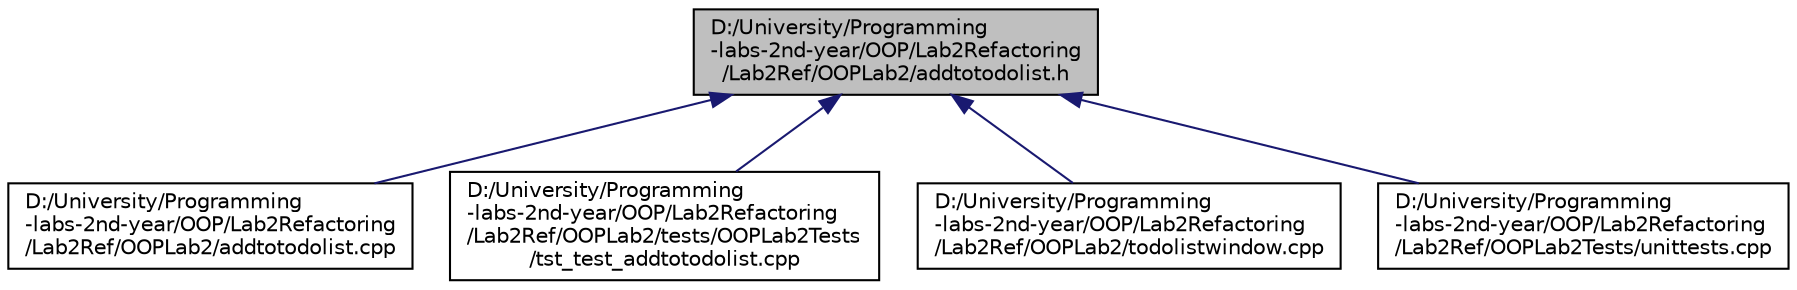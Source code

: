 digraph "D:/University/Programming-labs-2nd-year/OOP/Lab2Refactoring/Lab2Ref/OOPLab2/addtotodolist.h"
{
 // LATEX_PDF_SIZE
  edge [fontname="Helvetica",fontsize="10",labelfontname="Helvetica",labelfontsize="10"];
  node [fontname="Helvetica",fontsize="10",shape=record];
  Node1 [label="D:/University/Programming\l-labs-2nd-year/OOP/Lab2Refactoring\l/Lab2Ref/OOPLab2/addtotodolist.h",height=0.2,width=0.4,color="black", fillcolor="grey75", style="filled", fontcolor="black",tooltip=" "];
  Node1 -> Node2 [dir="back",color="midnightblue",fontsize="10",style="solid",fontname="Helvetica"];
  Node2 [label="D:/University/Programming\l-labs-2nd-year/OOP/Lab2Refactoring\l/Lab2Ref/OOPLab2/addtotodolist.cpp",height=0.2,width=0.4,color="black", fillcolor="white", style="filled",URL="$addtotodolist_8cpp.html",tooltip=" "];
  Node1 -> Node3 [dir="back",color="midnightblue",fontsize="10",style="solid",fontname="Helvetica"];
  Node3 [label="D:/University/Programming\l-labs-2nd-year/OOP/Lab2Refactoring\l/Lab2Ref/OOPLab2/tests/OOPLab2Tests\l/tst_test_addtotodolist.cpp",height=0.2,width=0.4,color="black", fillcolor="white", style="filled",URL="$tst__test__addtotodolist_8cpp.html",tooltip=" "];
  Node1 -> Node4 [dir="back",color="midnightblue",fontsize="10",style="solid",fontname="Helvetica"];
  Node4 [label="D:/University/Programming\l-labs-2nd-year/OOP/Lab2Refactoring\l/Lab2Ref/OOPLab2/todolistwindow.cpp",height=0.2,width=0.4,color="black", fillcolor="white", style="filled",URL="$todolistwindow_8cpp.html",tooltip=" "];
  Node1 -> Node5 [dir="back",color="midnightblue",fontsize="10",style="solid",fontname="Helvetica"];
  Node5 [label="D:/University/Programming\l-labs-2nd-year/OOP/Lab2Refactoring\l/Lab2Ref/OOPLab2Tests/unittests.cpp",height=0.2,width=0.4,color="black", fillcolor="white", style="filled",URL="$unittests_8cpp.html",tooltip=" "];
}
